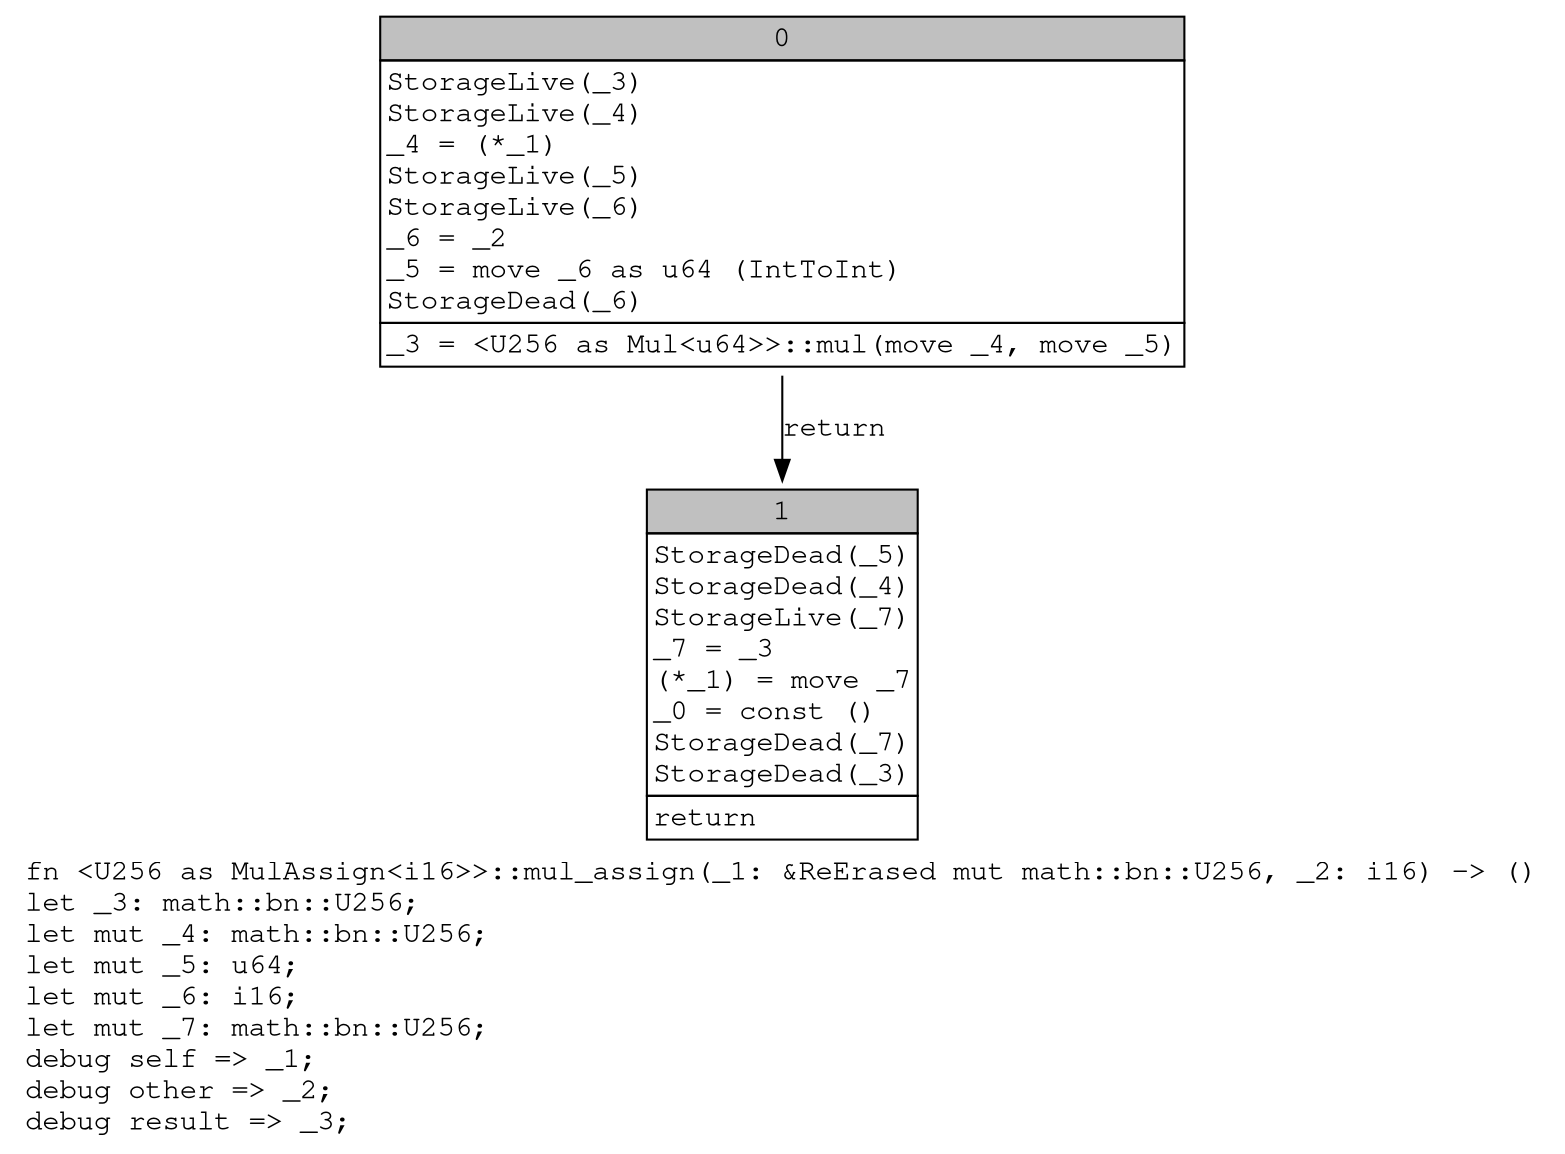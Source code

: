 digraph Mir_0_14393 {
    graph [fontname="Courier, monospace"];
    node [fontname="Courier, monospace"];
    edge [fontname="Courier, monospace"];
    label=<fn &lt;U256 as MulAssign&lt;i16&gt;&gt;::mul_assign(_1: &amp;ReErased mut math::bn::U256, _2: i16) -&gt; ()<br align="left"/>let _3: math::bn::U256;<br align="left"/>let mut _4: math::bn::U256;<br align="left"/>let mut _5: u64;<br align="left"/>let mut _6: i16;<br align="left"/>let mut _7: math::bn::U256;<br align="left"/>debug self =&gt; _1;<br align="left"/>debug other =&gt; _2;<br align="left"/>debug result =&gt; _3;<br align="left"/>>;
    bb0__0_14393 [shape="none", label=<<table border="0" cellborder="1" cellspacing="0"><tr><td bgcolor="gray" align="center" colspan="1">0</td></tr><tr><td align="left" balign="left">StorageLive(_3)<br/>StorageLive(_4)<br/>_4 = (*_1)<br/>StorageLive(_5)<br/>StorageLive(_6)<br/>_6 = _2<br/>_5 = move _6 as u64 (IntToInt)<br/>StorageDead(_6)<br/></td></tr><tr><td align="left">_3 = &lt;U256 as Mul&lt;u64&gt;&gt;::mul(move _4, move _5)</td></tr></table>>];
    bb1__0_14393 [shape="none", label=<<table border="0" cellborder="1" cellspacing="0"><tr><td bgcolor="gray" align="center" colspan="1">1</td></tr><tr><td align="left" balign="left">StorageDead(_5)<br/>StorageDead(_4)<br/>StorageLive(_7)<br/>_7 = _3<br/>(*_1) = move _7<br/>_0 = const ()<br/>StorageDead(_7)<br/>StorageDead(_3)<br/></td></tr><tr><td align="left">return</td></tr></table>>];
    bb0__0_14393 -> bb1__0_14393 [label="return"];
}
